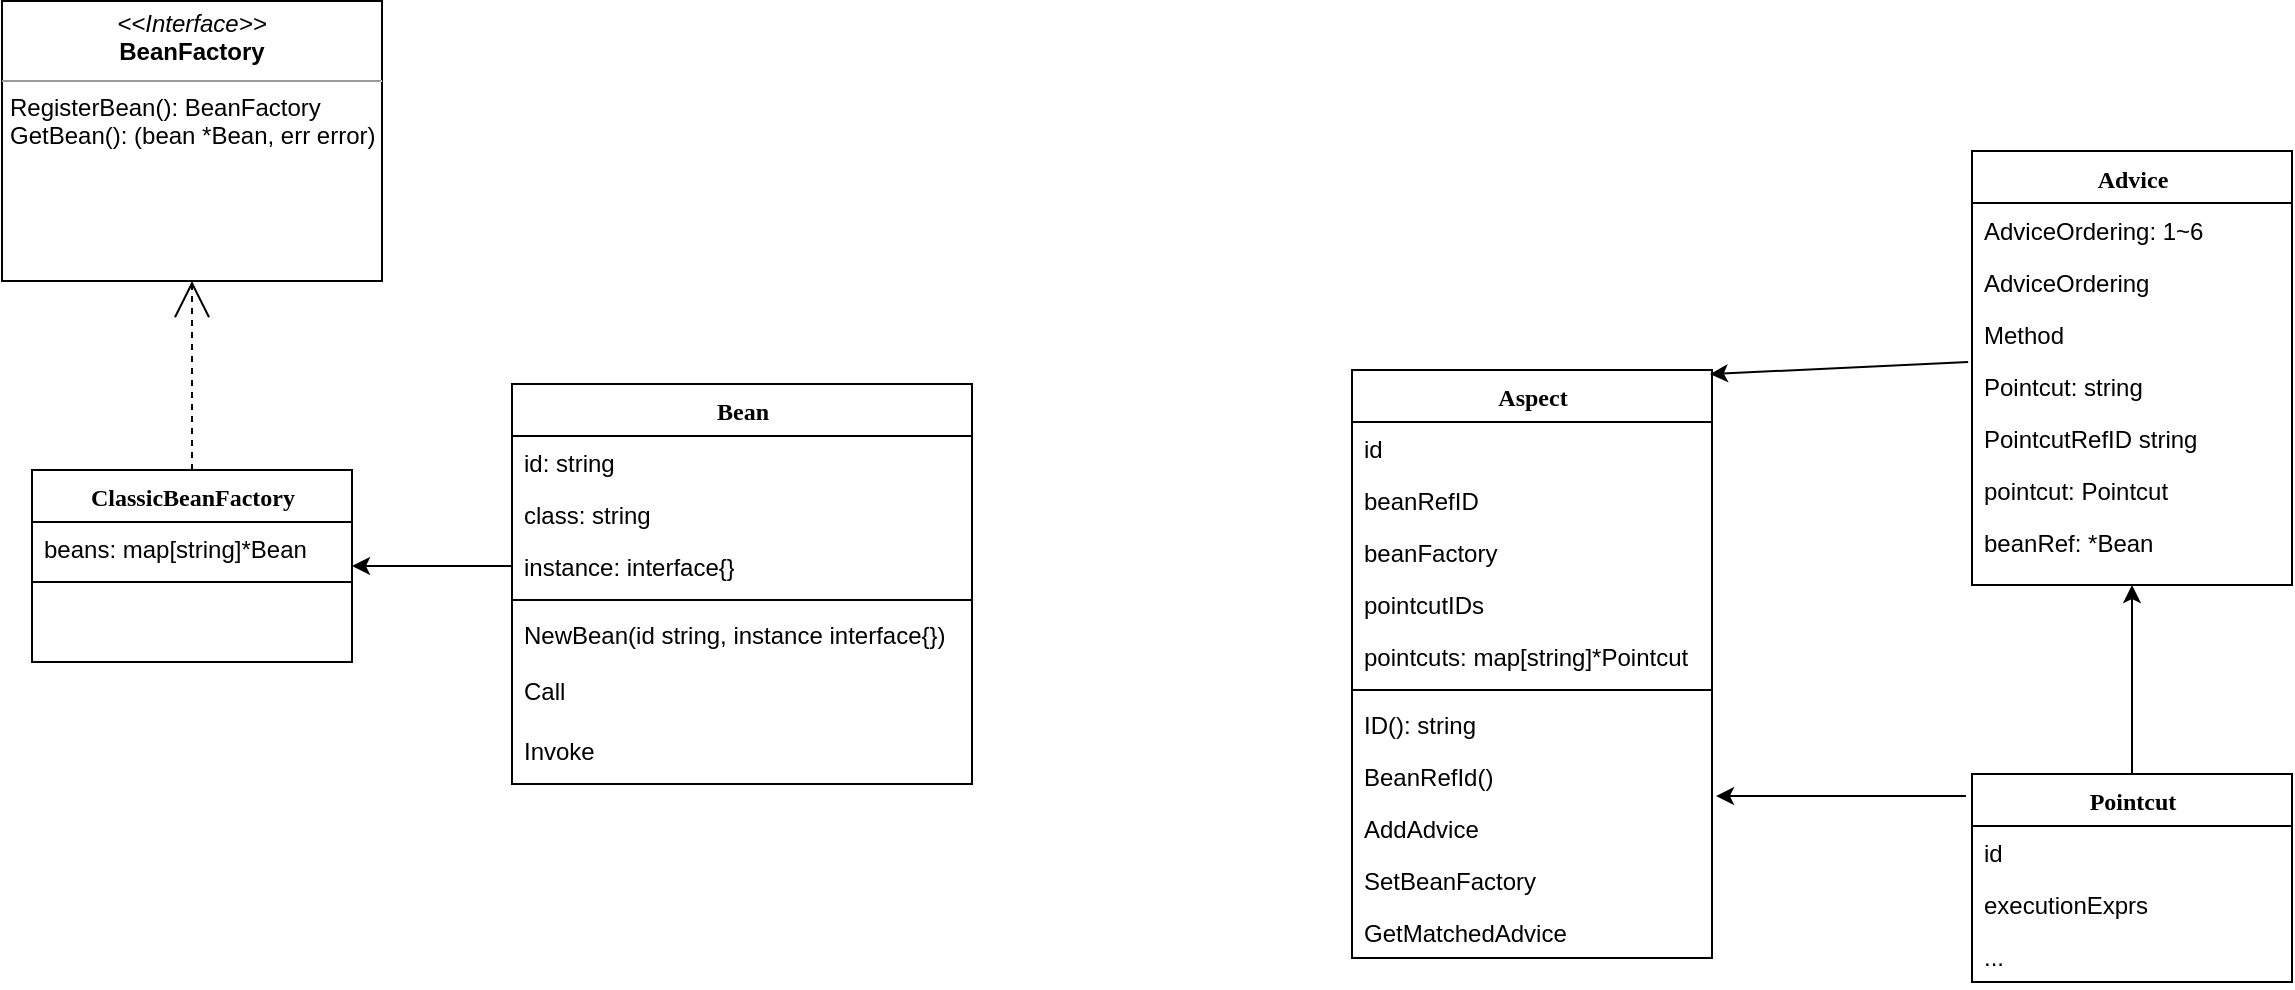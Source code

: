 <mxfile version="11.1.4" type="github"><diagram name="Page-1" id="b520641d-4fe3-3701-9064-5fc419738815"><mxGraphModel dx="1137" dy="591" grid="1" gridSize="10" guides="1" tooltips="1" connect="1" arrows="1" fold="1" page="1" pageScale="1" pageWidth="1100" pageHeight="850" background="#ffffff" math="0" shadow="0"><root><mxCell id="0"/><mxCell id="1" parent="0"/><mxCell id="QZJ3DapVXhpIZBG9q9-W-2" style="edgeStyle=orthogonalEdgeStyle;rounded=0;html=1;dashed=1;labelBackgroundColor=none;startArrow=none;startFill=0;startSize=8;endArrow=open;endFill=0;endSize=16;fontFamily=Verdana;fontSize=12;" edge="1" parent="1" source="QZJ3DapVXhpIZBG9q9-W-3" target="QZJ3DapVXhpIZBG9q9-W-54"><mxGeometry relative="1" as="geometry"><Array as="points"><mxPoint x="240" y="934"/></Array></mxGeometry></mxCell><mxCell id="QZJ3DapVXhpIZBG9q9-W-3" value="ClassicBeanFactory" style="swimlane;html=1;fontStyle=1;align=center;verticalAlign=top;childLayout=stackLayout;horizontal=1;startSize=26;horizontalStack=0;resizeParent=1;resizeLast=0;collapsible=1;marginBottom=0;swimlaneFillColor=#ffffff;rounded=0;shadow=0;comic=0;labelBackgroundColor=none;strokeColor=#000000;strokeWidth=1;fillColor=none;fontFamily=Verdana;fontSize=12;fontColor=#000000;" vertex="1" parent="1"><mxGeometry x="160" y="1084" width="160" height="96" as="geometry"/></mxCell><mxCell id="QZJ3DapVXhpIZBG9q9-W-4" value="beans: map[string]*Bean" style="text;html=1;strokeColor=none;fillColor=none;align=left;verticalAlign=top;spacingLeft=4;spacingRight=4;whiteSpace=wrap;overflow=hidden;rotatable=0;points=[[0,0.5],[1,0.5]];portConstraint=eastwest;" vertex="1" parent="QZJ3DapVXhpIZBG9q9-W-3"><mxGeometry y="26" width="160" height="26" as="geometry"/></mxCell><mxCell id="QZJ3DapVXhpIZBG9q9-W-7" value="" style="line;html=1;strokeWidth=1;fillColor=none;align=left;verticalAlign=middle;spacingTop=-1;spacingLeft=3;spacingRight=3;rotatable=0;labelPosition=right;points=[];portConstraint=eastwest;" vertex="1" parent="QZJ3DapVXhpIZBG9q9-W-3"><mxGeometry y="52" width="160" height="8" as="geometry"/></mxCell><mxCell id="QZJ3DapVXhpIZBG9q9-W-9" value="Bean" style="swimlane;html=1;fontStyle=1;align=center;verticalAlign=top;childLayout=stackLayout;horizontal=1;startSize=26;horizontalStack=0;resizeParent=1;resizeLast=0;collapsible=1;marginBottom=0;swimlaneFillColor=#ffffff;rounded=0;shadow=0;comic=0;labelBackgroundColor=none;strokeColor=#000000;strokeWidth=1;fillColor=none;fontFamily=Verdana;fontSize=12;fontColor=#000000;" vertex="1" parent="1"><mxGeometry x="400" y="1041" width="230" height="200" as="geometry"/></mxCell><mxCell id="QZJ3DapVXhpIZBG9q9-W-10" value="id: string" style="text;html=1;strokeColor=none;fillColor=none;align=left;verticalAlign=top;spacingLeft=4;spacingRight=4;whiteSpace=wrap;overflow=hidden;rotatable=0;points=[[0,0.5],[1,0.5]];portConstraint=eastwest;" vertex="1" parent="QZJ3DapVXhpIZBG9q9-W-9"><mxGeometry y="26" width="230" height="26" as="geometry"/></mxCell><mxCell id="QZJ3DapVXhpIZBG9q9-W-11" value="class: string" style="text;html=1;strokeColor=none;fillColor=none;align=left;verticalAlign=top;spacingLeft=4;spacingRight=4;whiteSpace=wrap;overflow=hidden;rotatable=0;points=[[0,0.5],[1,0.5]];portConstraint=eastwest;" vertex="1" parent="QZJ3DapVXhpIZBG9q9-W-9"><mxGeometry y="52" width="230" height="26" as="geometry"/></mxCell><mxCell id="QZJ3DapVXhpIZBG9q9-W-55" value="instance: interface{}" style="text;html=1;strokeColor=none;fillColor=none;align=left;verticalAlign=top;spacingLeft=4;spacingRight=4;whiteSpace=wrap;overflow=hidden;rotatable=0;points=[[0,0.5],[1,0.5]];portConstraint=eastwest;" vertex="1" parent="QZJ3DapVXhpIZBG9q9-W-9"><mxGeometry y="78" width="230" height="26" as="geometry"/></mxCell><mxCell id="QZJ3DapVXhpIZBG9q9-W-12" value="" style="line;html=1;strokeWidth=1;fillColor=none;align=left;verticalAlign=middle;spacingTop=-1;spacingLeft=3;spacingRight=3;rotatable=0;labelPosition=right;points=[];portConstraint=eastwest;" vertex="1" parent="QZJ3DapVXhpIZBG9q9-W-9"><mxGeometry y="104" width="230" height="8" as="geometry"/></mxCell><mxCell id="QZJ3DapVXhpIZBG9q9-W-62" value="NewBean(id string, instance interface{})" style="text;html=1;strokeColor=none;fillColor=none;align=left;verticalAlign=top;spacingLeft=4;spacingRight=4;whiteSpace=wrap;overflow=hidden;rotatable=0;points=[[0,0.5],[1,0.5]];portConstraint=eastwest;" vertex="1" parent="QZJ3DapVXhpIZBG9q9-W-9"><mxGeometry y="112" width="230" height="28" as="geometry"/></mxCell><mxCell id="QZJ3DapVXhpIZBG9q9-W-63" value="Call" style="text;html=1;strokeColor=none;fillColor=none;align=left;verticalAlign=top;spacingLeft=4;spacingRight=4;whiteSpace=wrap;overflow=hidden;rotatable=0;points=[[0,0.5],[1,0.5]];portConstraint=eastwest;" vertex="1" parent="QZJ3DapVXhpIZBG9q9-W-9"><mxGeometry y="140" width="230" height="30" as="geometry"/></mxCell><mxCell id="QZJ3DapVXhpIZBG9q9-W-60" value="Invoke" style="text;html=1;strokeColor=none;fillColor=none;align=left;verticalAlign=top;spacingLeft=4;spacingRight=4;whiteSpace=wrap;overflow=hidden;rotatable=0;points=[[0,0.5],[1,0.5]];portConstraint=eastwest;" vertex="1" parent="QZJ3DapVXhpIZBG9q9-W-9"><mxGeometry y="170" width="230" height="30" as="geometry"/></mxCell><mxCell id="QZJ3DapVXhpIZBG9q9-W-36" value="Aspect" style="swimlane;html=1;fontStyle=1;align=center;verticalAlign=top;childLayout=stackLayout;horizontal=1;startSize=26;horizontalStack=0;resizeParent=1;resizeLast=0;collapsible=1;marginBottom=0;swimlaneFillColor=#ffffff;rounded=0;shadow=0;comic=0;labelBackgroundColor=none;strokeColor=#000000;strokeWidth=1;fillColor=none;fontFamily=Verdana;fontSize=12;fontColor=#000000;" vertex="1" parent="1"><mxGeometry x="820" y="1034" width="180" height="294" as="geometry"/></mxCell><mxCell id="QZJ3DapVXhpIZBG9q9-W-37" value="id" style="text;html=1;strokeColor=none;fillColor=none;align=left;verticalAlign=top;spacingLeft=4;spacingRight=4;whiteSpace=wrap;overflow=hidden;rotatable=0;points=[[0,0.5],[1,0.5]];portConstraint=eastwest;" vertex="1" parent="QZJ3DapVXhpIZBG9q9-W-36"><mxGeometry y="26" width="180" height="26" as="geometry"/></mxCell><mxCell id="QZJ3DapVXhpIZBG9q9-W-69" value="beanRefID" style="text;html=1;strokeColor=none;fillColor=none;align=left;verticalAlign=top;spacingLeft=4;spacingRight=4;whiteSpace=wrap;overflow=hidden;rotatable=0;points=[[0,0.5],[1,0.5]];portConstraint=eastwest;" vertex="1" parent="QZJ3DapVXhpIZBG9q9-W-36"><mxGeometry y="52" width="180" height="26" as="geometry"/></mxCell><mxCell id="QZJ3DapVXhpIZBG9q9-W-70" value="beanFactory" style="text;html=1;strokeColor=none;fillColor=none;align=left;verticalAlign=top;spacingLeft=4;spacingRight=4;whiteSpace=wrap;overflow=hidden;rotatable=0;points=[[0,0.5],[1,0.5]];portConstraint=eastwest;" vertex="1" parent="QZJ3DapVXhpIZBG9q9-W-36"><mxGeometry y="78" width="180" height="26" as="geometry"/></mxCell><mxCell id="QZJ3DapVXhpIZBG9q9-W-71" value="pointcutIDs" style="text;html=1;strokeColor=none;fillColor=none;align=left;verticalAlign=top;spacingLeft=4;spacingRight=4;whiteSpace=wrap;overflow=hidden;rotatable=0;points=[[0,0.5],[1,0.5]];portConstraint=eastwest;" vertex="1" parent="QZJ3DapVXhpIZBG9q9-W-36"><mxGeometry y="104" width="180" height="26" as="geometry"/></mxCell><mxCell id="QZJ3DapVXhpIZBG9q9-W-38" value="pointcuts: map[string]*Pointcut" style="text;html=1;strokeColor=none;fillColor=none;align=left;verticalAlign=top;spacingLeft=4;spacingRight=4;whiteSpace=wrap;overflow=hidden;rotatable=0;points=[[0,0.5],[1,0.5]];portConstraint=eastwest;" vertex="1" parent="QZJ3DapVXhpIZBG9q9-W-36"><mxGeometry y="130" width="180" height="26" as="geometry"/></mxCell><mxCell id="QZJ3DapVXhpIZBG9q9-W-39" value="" style="line;html=1;strokeWidth=1;fillColor=none;align=left;verticalAlign=middle;spacingTop=-1;spacingLeft=3;spacingRight=3;rotatable=0;labelPosition=right;points=[];portConstraint=eastwest;" vertex="1" parent="QZJ3DapVXhpIZBG9q9-W-36"><mxGeometry y="156" width="180" height="8" as="geometry"/></mxCell><mxCell id="QZJ3DapVXhpIZBG9q9-W-40" value="ID(): string" style="text;html=1;strokeColor=none;fillColor=none;align=left;verticalAlign=top;spacingLeft=4;spacingRight=4;whiteSpace=wrap;overflow=hidden;rotatable=0;points=[[0,0.5],[1,0.5]];portConstraint=eastwest;" vertex="1" parent="QZJ3DapVXhpIZBG9q9-W-36"><mxGeometry y="164" width="180" height="26" as="geometry"/></mxCell><mxCell id="QZJ3DapVXhpIZBG9q9-W-72" value="BeanRefId()&lt;br&gt;" style="text;html=1;strokeColor=none;fillColor=none;align=left;verticalAlign=top;spacingLeft=4;spacingRight=4;whiteSpace=wrap;overflow=hidden;rotatable=0;points=[[0,0.5],[1,0.5]];portConstraint=eastwest;" vertex="1" parent="QZJ3DapVXhpIZBG9q9-W-36"><mxGeometry y="190" width="180" height="26" as="geometry"/></mxCell><mxCell id="QZJ3DapVXhpIZBG9q9-W-73" value="AddAdvice" style="text;html=1;strokeColor=none;fillColor=none;align=left;verticalAlign=top;spacingLeft=4;spacingRight=4;whiteSpace=wrap;overflow=hidden;rotatable=0;points=[[0,0.5],[1,0.5]];portConstraint=eastwest;" vertex="1" parent="QZJ3DapVXhpIZBG9q9-W-36"><mxGeometry y="216" width="180" height="26" as="geometry"/></mxCell><mxCell id="QZJ3DapVXhpIZBG9q9-W-74" value="SetBeanFactory" style="text;html=1;strokeColor=none;fillColor=none;align=left;verticalAlign=top;spacingLeft=4;spacingRight=4;whiteSpace=wrap;overflow=hidden;rotatable=0;points=[[0,0.5],[1,0.5]];portConstraint=eastwest;" vertex="1" parent="QZJ3DapVXhpIZBG9q9-W-36"><mxGeometry y="242" width="180" height="26" as="geometry"/></mxCell><mxCell id="QZJ3DapVXhpIZBG9q9-W-41" value="GetMatchedAdvice" style="text;html=1;strokeColor=none;fillColor=none;align=left;verticalAlign=top;spacingLeft=4;spacingRight=4;whiteSpace=wrap;overflow=hidden;rotatable=0;points=[[0,0.5],[1,0.5]];portConstraint=eastwest;" vertex="1" parent="QZJ3DapVXhpIZBG9q9-W-36"><mxGeometry y="268" width="180" height="26" as="geometry"/></mxCell><mxCell id="QZJ3DapVXhpIZBG9q9-W-42" value="Advice" style="swimlane;html=1;fontStyle=1;align=center;verticalAlign=top;childLayout=stackLayout;horizontal=1;startSize=26;horizontalStack=0;resizeParent=1;resizeLast=0;collapsible=1;marginBottom=0;swimlaneFillColor=#ffffff;rounded=0;shadow=0;comic=0;labelBackgroundColor=none;strokeColor=#000000;strokeWidth=1;fillColor=none;fontFamily=Verdana;fontSize=12;fontColor=#000000;" vertex="1" parent="1"><mxGeometry x="1130" y="924.5" width="160" height="217" as="geometry"/></mxCell><mxCell id="QZJ3DapVXhpIZBG9q9-W-43" value="AdviceOrdering: 1~6" style="text;html=1;strokeColor=none;fillColor=none;align=left;verticalAlign=top;spacingLeft=4;spacingRight=4;whiteSpace=wrap;overflow=hidden;rotatable=0;points=[[0,0.5],[1,0.5]];portConstraint=eastwest;" vertex="1" parent="QZJ3DapVXhpIZBG9q9-W-42"><mxGeometry y="26" width="160" height="26" as="geometry"/></mxCell><mxCell id="QZJ3DapVXhpIZBG9q9-W-44" value="AdviceOrdering" style="text;html=1;strokeColor=none;fillColor=none;align=left;verticalAlign=top;spacingLeft=4;spacingRight=4;whiteSpace=wrap;overflow=hidden;rotatable=0;points=[[0,0.5],[1,0.5]];portConstraint=eastwest;" vertex="1" parent="QZJ3DapVXhpIZBG9q9-W-42"><mxGeometry y="52" width="160" height="26" as="geometry"/></mxCell><mxCell id="QZJ3DapVXhpIZBG9q9-W-78" value="Method" style="text;html=1;strokeColor=none;fillColor=none;align=left;verticalAlign=top;spacingLeft=4;spacingRight=4;whiteSpace=wrap;overflow=hidden;rotatable=0;points=[[0,0.5],[1,0.5]];portConstraint=eastwest;" vertex="1" parent="QZJ3DapVXhpIZBG9q9-W-42"><mxGeometry y="78" width="160" height="26" as="geometry"/></mxCell><mxCell id="QZJ3DapVXhpIZBG9q9-W-79" value="Pointcut: string" style="text;html=1;strokeColor=none;fillColor=none;align=left;verticalAlign=top;spacingLeft=4;spacingRight=4;whiteSpace=wrap;overflow=hidden;rotatable=0;points=[[0,0.5],[1,0.5]];portConstraint=eastwest;" vertex="1" parent="QZJ3DapVXhpIZBG9q9-W-42"><mxGeometry y="104" width="160" height="26" as="geometry"/></mxCell><mxCell id="QZJ3DapVXhpIZBG9q9-W-80" value="PointcutRefID string" style="text;html=1;strokeColor=none;fillColor=none;align=left;verticalAlign=top;spacingLeft=4;spacingRight=4;whiteSpace=wrap;overflow=hidden;rotatable=0;points=[[0,0.5],[1,0.5]];portConstraint=eastwest;" vertex="1" parent="QZJ3DapVXhpIZBG9q9-W-42"><mxGeometry y="130" width="160" height="26" as="geometry"/></mxCell><mxCell id="QZJ3DapVXhpIZBG9q9-W-83" value="pointcut: Pointcut" style="text;html=1;strokeColor=none;fillColor=none;align=left;verticalAlign=top;spacingLeft=4;spacingRight=4;whiteSpace=wrap;overflow=hidden;rotatable=0;points=[[0,0.5],[1,0.5]];portConstraint=eastwest;" vertex="1" parent="QZJ3DapVXhpIZBG9q9-W-42"><mxGeometry y="156" width="160" height="26" as="geometry"/></mxCell><mxCell id="QZJ3DapVXhpIZBG9q9-W-81" value="beanRef: *Bean" style="text;html=1;strokeColor=none;fillColor=none;align=left;verticalAlign=top;spacingLeft=4;spacingRight=4;whiteSpace=wrap;overflow=hidden;rotatable=0;points=[[0,0.5],[1,0.5]];portConstraint=eastwest;" vertex="1" parent="QZJ3DapVXhpIZBG9q9-W-42"><mxGeometry y="182" width="160" height="26" as="geometry"/></mxCell><mxCell id="QZJ3DapVXhpIZBG9q9-W-54" value="&lt;p style=&quot;margin: 0px ; margin-top: 4px ; text-align: center&quot;&gt;&lt;i&gt;&amp;lt;&amp;lt;Interface&amp;gt;&amp;gt;&lt;/i&gt;&lt;br&gt;&lt;b&gt;BeanFactory&lt;/b&gt;&lt;/p&gt;&lt;hr size=&quot;1&quot;&gt;&lt;p style=&quot;margin: 0px ; margin-left: 4px&quot;&gt;RegisterBean(): BeanFactory&lt;br&gt;GetBean(): (bean *Bean, err error)&lt;/p&gt;" style="verticalAlign=top;align=left;overflow=fill;fontSize=12;fontFamily=Helvetica;html=1;rounded=0;shadow=0;comic=0;labelBackgroundColor=none;strokeColor=#000000;strokeWidth=1;fillColor=#ffffff;" vertex="1" parent="1"><mxGeometry x="145" y="849.5" width="190" height="140" as="geometry"/></mxCell><mxCell id="QZJ3DapVXhpIZBG9q9-W-68" value="" style="endArrow=classic;html=1;entryX=1;entryY=0.5;entryDx=0;entryDy=0;exitX=0;exitY=0.5;exitDx=0;exitDy=0;" edge="1" parent="1" source="QZJ3DapVXhpIZBG9q9-W-55" target="QZJ3DapVXhpIZBG9q9-W-3"><mxGeometry width="50" height="50" relative="1" as="geometry"><mxPoint x="160" y="1390" as="sourcePoint"/><mxPoint x="210" y="1340" as="targetPoint"/></mxGeometry></mxCell><mxCell id="QZJ3DapVXhpIZBG9q9-W-93" value="Pointcut" style="swimlane;html=1;fontStyle=1;align=center;verticalAlign=top;childLayout=stackLayout;horizontal=1;startSize=26;horizontalStack=0;resizeParent=1;resizeLast=0;collapsible=1;marginBottom=0;swimlaneFillColor=#ffffff;rounded=0;shadow=0;comic=0;labelBackgroundColor=none;strokeColor=#000000;strokeWidth=1;fillColor=none;fontFamily=Verdana;fontSize=12;fontColor=#000000;" vertex="1" parent="1"><mxGeometry x="1130" y="1236" width="160" height="104" as="geometry"/></mxCell><mxCell id="QZJ3DapVXhpIZBG9q9-W-94" value="id" style="text;html=1;strokeColor=none;fillColor=none;align=left;verticalAlign=top;spacingLeft=4;spacingRight=4;whiteSpace=wrap;overflow=hidden;rotatable=0;points=[[0,0.5],[1,0.5]];portConstraint=eastwest;" vertex="1" parent="QZJ3DapVXhpIZBG9q9-W-93"><mxGeometry y="26" width="160" height="26" as="geometry"/></mxCell><mxCell id="QZJ3DapVXhpIZBG9q9-W-101" value="executionExprs&lt;br&gt;..." style="text;html=1;strokeColor=none;fillColor=none;align=left;verticalAlign=top;spacingLeft=4;spacingRight=4;whiteSpace=wrap;overflow=hidden;rotatable=0;points=[[0,0.5],[1,0.5]];portConstraint=eastwest;" vertex="1" parent="QZJ3DapVXhpIZBG9q9-W-93"><mxGeometry y="52" width="160" height="26" as="geometry"/></mxCell><mxCell id="QZJ3DapVXhpIZBG9q9-W-102" value="..." style="text;html=1;strokeColor=none;fillColor=none;align=left;verticalAlign=top;spacingLeft=4;spacingRight=4;whiteSpace=wrap;overflow=hidden;rotatable=0;points=[[0,0.5],[1,0.5]];portConstraint=eastwest;" vertex="1" parent="QZJ3DapVXhpIZBG9q9-W-93"><mxGeometry y="78" width="160" height="26" as="geometry"/></mxCell><mxCell id="QZJ3DapVXhpIZBG9q9-W-103" value="" style="endArrow=classic;html=1;entryX=0.994;entryY=0.007;entryDx=0;entryDy=0;exitX=-0.012;exitY=0.058;exitDx=0;exitDy=0;exitPerimeter=0;entryPerimeter=0;" edge="1" parent="1" source="QZJ3DapVXhpIZBG9q9-W-79" target="QZJ3DapVXhpIZBG9q9-W-36"><mxGeometry width="50" height="50" relative="1" as="geometry"><mxPoint x="1120" y="1033.5" as="sourcePoint"/><mxPoint x="1040" y="1033.5" as="targetPoint"/></mxGeometry></mxCell><mxCell id="QZJ3DapVXhpIZBG9q9-W-104" value="" style="endArrow=classic;html=1;entryX=1.011;entryY=0.885;entryDx=0;entryDy=0;exitX=-0.019;exitY=0.106;exitDx=0;exitDy=0;exitPerimeter=0;entryPerimeter=0;" edge="1" parent="1" source="QZJ3DapVXhpIZBG9q9-W-93" target="QZJ3DapVXhpIZBG9q9-W-72"><mxGeometry width="50" height="50" relative="1" as="geometry"><mxPoint x="1138.08" y="1040.008" as="sourcePoint"/><mxPoint x="1008.92" y="1046.058" as="targetPoint"/></mxGeometry></mxCell><mxCell id="QZJ3DapVXhpIZBG9q9-W-105" value="" style="endArrow=classic;html=1;entryX=0.5;entryY=1;entryDx=0;entryDy=0;exitX=0.5;exitY=0;exitDx=0;exitDy=0;" edge="1" parent="1" source="QZJ3DapVXhpIZBG9q9-W-93" target="QZJ3DapVXhpIZBG9q9-W-42"><mxGeometry width="50" height="50" relative="1" as="geometry"><mxPoint x="1148.08" y="1050.008" as="sourcePoint"/><mxPoint x="1018.92" y="1056.058" as="targetPoint"/></mxGeometry></mxCell></root></mxGraphModel></diagram></mxfile>
